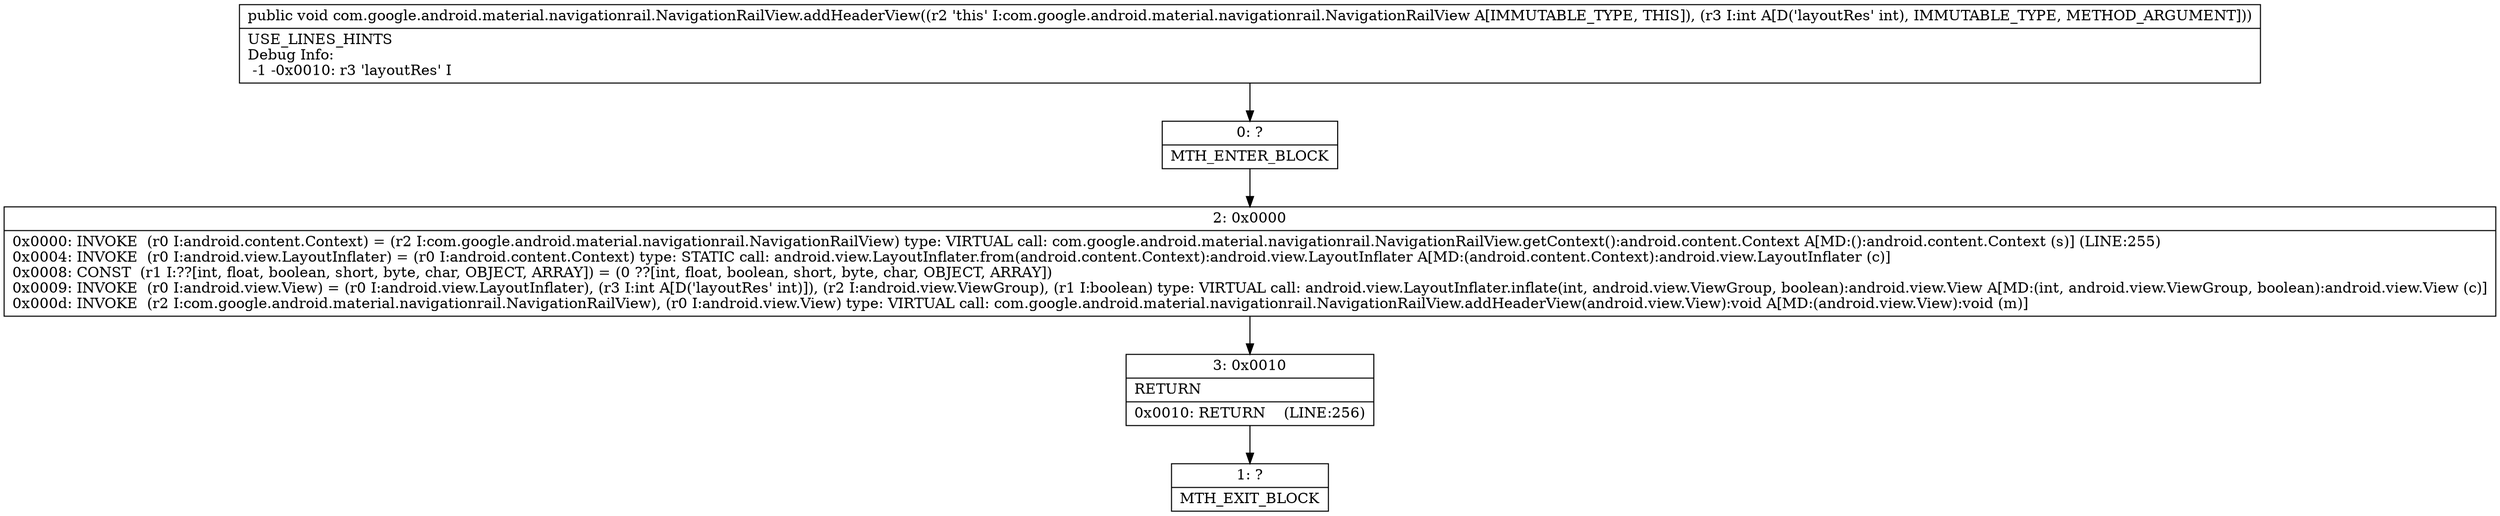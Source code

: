 digraph "CFG forcom.google.android.material.navigationrail.NavigationRailView.addHeaderView(I)V" {
Node_0 [shape=record,label="{0\:\ ?|MTH_ENTER_BLOCK\l}"];
Node_2 [shape=record,label="{2\:\ 0x0000|0x0000: INVOKE  (r0 I:android.content.Context) = (r2 I:com.google.android.material.navigationrail.NavigationRailView) type: VIRTUAL call: com.google.android.material.navigationrail.NavigationRailView.getContext():android.content.Context A[MD:():android.content.Context (s)] (LINE:255)\l0x0004: INVOKE  (r0 I:android.view.LayoutInflater) = (r0 I:android.content.Context) type: STATIC call: android.view.LayoutInflater.from(android.content.Context):android.view.LayoutInflater A[MD:(android.content.Context):android.view.LayoutInflater (c)]\l0x0008: CONST  (r1 I:??[int, float, boolean, short, byte, char, OBJECT, ARRAY]) = (0 ??[int, float, boolean, short, byte, char, OBJECT, ARRAY]) \l0x0009: INVOKE  (r0 I:android.view.View) = (r0 I:android.view.LayoutInflater), (r3 I:int A[D('layoutRes' int)]), (r2 I:android.view.ViewGroup), (r1 I:boolean) type: VIRTUAL call: android.view.LayoutInflater.inflate(int, android.view.ViewGroup, boolean):android.view.View A[MD:(int, android.view.ViewGroup, boolean):android.view.View (c)]\l0x000d: INVOKE  (r2 I:com.google.android.material.navigationrail.NavigationRailView), (r0 I:android.view.View) type: VIRTUAL call: com.google.android.material.navigationrail.NavigationRailView.addHeaderView(android.view.View):void A[MD:(android.view.View):void (m)]\l}"];
Node_3 [shape=record,label="{3\:\ 0x0010|RETURN\l|0x0010: RETURN    (LINE:256)\l}"];
Node_1 [shape=record,label="{1\:\ ?|MTH_EXIT_BLOCK\l}"];
MethodNode[shape=record,label="{public void com.google.android.material.navigationrail.NavigationRailView.addHeaderView((r2 'this' I:com.google.android.material.navigationrail.NavigationRailView A[IMMUTABLE_TYPE, THIS]), (r3 I:int A[D('layoutRes' int), IMMUTABLE_TYPE, METHOD_ARGUMENT]))  | USE_LINES_HINTS\lDebug Info:\l  \-1 \-0x0010: r3 'layoutRes' I\l}"];
MethodNode -> Node_0;Node_0 -> Node_2;
Node_2 -> Node_3;
Node_3 -> Node_1;
}

